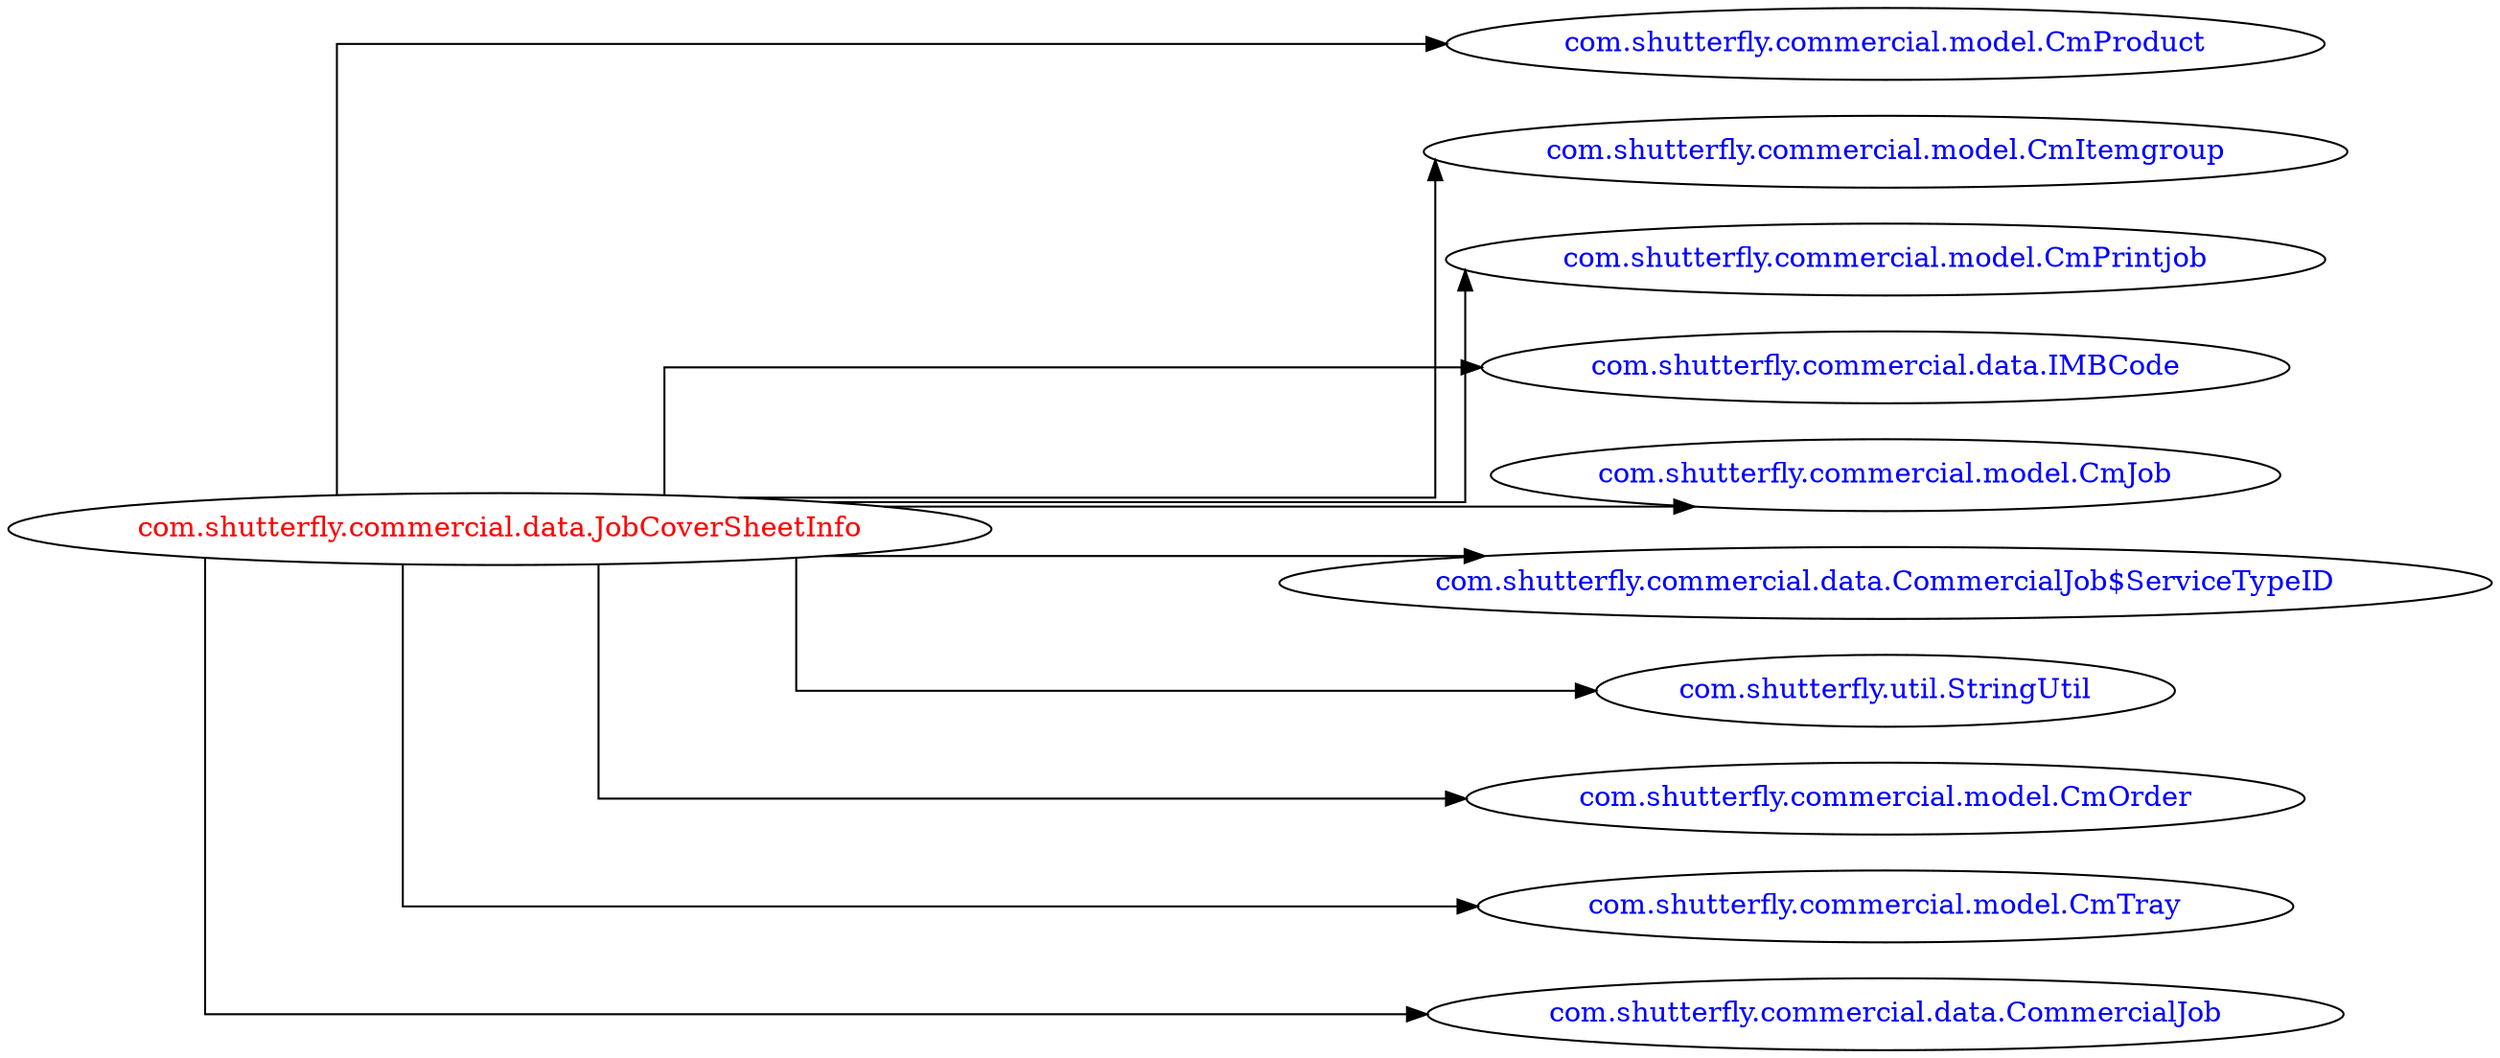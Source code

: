 digraph dependencyGraph {
 concentrate=true;
 ranksep="2.0";
 rankdir="LR"; 
 splines="ortho";
"com.shutterfly.commercial.data.JobCoverSheetInfo" [fontcolor="red"];
"com.shutterfly.commercial.model.CmProduct" [ fontcolor="blue" ];
"com.shutterfly.commercial.data.JobCoverSheetInfo"->"com.shutterfly.commercial.model.CmProduct";
"com.shutterfly.commercial.model.CmItemgroup" [ fontcolor="blue" ];
"com.shutterfly.commercial.data.JobCoverSheetInfo"->"com.shutterfly.commercial.model.CmItemgroup";
"com.shutterfly.commercial.model.CmPrintjob" [ fontcolor="blue" ];
"com.shutterfly.commercial.data.JobCoverSheetInfo"->"com.shutterfly.commercial.model.CmPrintjob";
"com.shutterfly.commercial.data.IMBCode" [ fontcolor="blue" ];
"com.shutterfly.commercial.data.JobCoverSheetInfo"->"com.shutterfly.commercial.data.IMBCode";
"com.shutterfly.commercial.model.CmJob" [ fontcolor="blue" ];
"com.shutterfly.commercial.data.JobCoverSheetInfo"->"com.shutterfly.commercial.model.CmJob";
"com.shutterfly.commercial.data.CommercialJob$ServiceTypeID" [ fontcolor="blue" ];
"com.shutterfly.commercial.data.JobCoverSheetInfo"->"com.shutterfly.commercial.data.CommercialJob$ServiceTypeID";
"com.shutterfly.util.StringUtil" [ fontcolor="blue" ];
"com.shutterfly.commercial.data.JobCoverSheetInfo"->"com.shutterfly.util.StringUtil";
"com.shutterfly.commercial.model.CmOrder" [ fontcolor="blue" ];
"com.shutterfly.commercial.data.JobCoverSheetInfo"->"com.shutterfly.commercial.model.CmOrder";
"com.shutterfly.commercial.model.CmTray" [ fontcolor="blue" ];
"com.shutterfly.commercial.data.JobCoverSheetInfo"->"com.shutterfly.commercial.model.CmTray";
"com.shutterfly.commercial.data.CommercialJob" [ fontcolor="blue" ];
"com.shutterfly.commercial.data.JobCoverSheetInfo"->"com.shutterfly.commercial.data.CommercialJob";
}